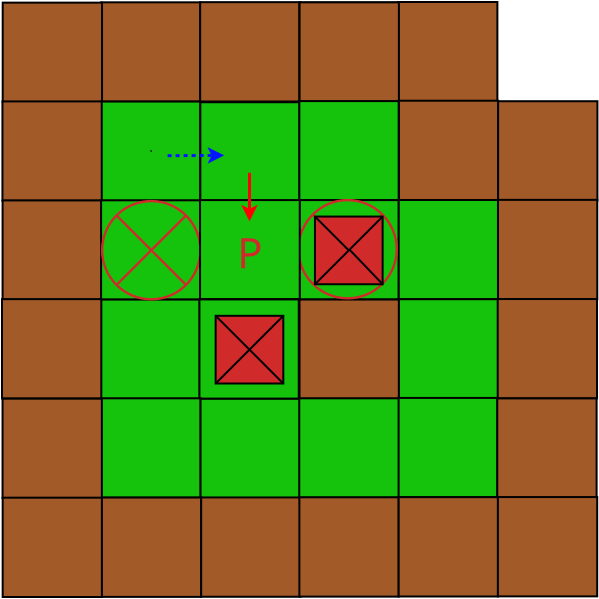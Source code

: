 <?xml version="1.0" encoding="UTF-8"?>
<dia:diagram xmlns:dia="http://www.lysator.liu.se/~alla/dia/">
  <dia:layer name="Background" visible="true" connectable="true" active="true">
    <dia:object type="Standard - Box" version="0" id="O0">
      <dia:attribute name="obj_pos">
        <dia:point val="15.1,10.05"/>
      </dia:attribute>
      <dia:attribute name="obj_bb">
        <dia:rectangle val="15.05,10;20.116,15.066"/>
      </dia:attribute>
      <dia:attribute name="elem_corner">
        <dia:point val="15.1,10.05"/>
      </dia:attribute>
      <dia:attribute name="elem_width">
        <dia:real val="4.966"/>
      </dia:attribute>
      <dia:attribute name="elem_height">
        <dia:real val="4.966"/>
      </dia:attribute>
      <dia:attribute name="inner_color">
        <dia:color val="#a15a28ff"/>
      </dia:attribute>
      <dia:attribute name="show_background">
        <dia:boolean val="true"/>
      </dia:attribute>
      <dia:attribute name="aspect">
        <dia:enum val="2"/>
      </dia:attribute>
    </dia:object>
    <dia:object type="Standard - Box" version="0" id="O1">
      <dia:attribute name="obj_pos">
        <dia:point val="20.05,10.042"/>
      </dia:attribute>
      <dia:attribute name="obj_bb">
        <dia:rectangle val="20.0,9.992;25.065,15.058"/>
      </dia:attribute>
      <dia:attribute name="elem_corner">
        <dia:point val="20.05,10.042"/>
      </dia:attribute>
      <dia:attribute name="elem_width">
        <dia:real val="4.966"/>
      </dia:attribute>
      <dia:attribute name="elem_height">
        <dia:real val="4.966"/>
      </dia:attribute>
      <dia:attribute name="inner_color">
        <dia:color val="#a15a28ff"/>
      </dia:attribute>
      <dia:attribute name="show_background">
        <dia:boolean val="true"/>
      </dia:attribute>
      <dia:attribute name="aspect">
        <dia:enum val="2"/>
      </dia:attribute>
    </dia:object>
    <dia:object type="Standard - Box" version="0" id="O2">
      <dia:attribute name="obj_pos">
        <dia:point val="10.177,10.066"/>
      </dia:attribute>
      <dia:attribute name="obj_bb">
        <dia:rectangle val="10.127,10.016;15.192,15.082"/>
      </dia:attribute>
      <dia:attribute name="elem_corner">
        <dia:point val="10.177,10.066"/>
      </dia:attribute>
      <dia:attribute name="elem_width">
        <dia:real val="4.966"/>
      </dia:attribute>
      <dia:attribute name="elem_height">
        <dia:real val="4.966"/>
      </dia:attribute>
      <dia:attribute name="inner_color">
        <dia:color val="#a15a28ff"/>
      </dia:attribute>
      <dia:attribute name="show_background">
        <dia:boolean val="true"/>
      </dia:attribute>
      <dia:attribute name="aspect">
        <dia:enum val="2"/>
      </dia:attribute>
    </dia:object>
    <dia:object type="Standard - Box" version="0" id="O3">
      <dia:attribute name="obj_pos">
        <dia:point val="15.09,15.011"/>
      </dia:attribute>
      <dia:attribute name="obj_bb">
        <dia:rectangle val="15.04,14.961;20.105,20.026"/>
      </dia:attribute>
      <dia:attribute name="elem_corner">
        <dia:point val="15.09,15.011"/>
      </dia:attribute>
      <dia:attribute name="elem_width">
        <dia:real val="4.966"/>
      </dia:attribute>
      <dia:attribute name="elem_height">
        <dia:real val="4.966"/>
      </dia:attribute>
      <dia:attribute name="inner_color">
        <dia:color val="#15c30dff"/>
      </dia:attribute>
      <dia:attribute name="show_background">
        <dia:boolean val="true"/>
      </dia:attribute>
      <dia:attribute name="aspect">
        <dia:enum val="2"/>
      </dia:attribute>
    </dia:object>
    <dia:object type="Standard - Box" version="0" id="O4">
      <dia:attribute name="obj_pos">
        <dia:point val="10.164,15.005"/>
      </dia:attribute>
      <dia:attribute name="obj_bb">
        <dia:rectangle val="10.114,14.954;15.18,20.02"/>
      </dia:attribute>
      <dia:attribute name="elem_corner">
        <dia:point val="10.164,15.005"/>
      </dia:attribute>
      <dia:attribute name="elem_width">
        <dia:real val="4.966"/>
      </dia:attribute>
      <dia:attribute name="elem_height">
        <dia:real val="4.966"/>
      </dia:attribute>
      <dia:attribute name="inner_color">
        <dia:color val="#a15a28ff"/>
      </dia:attribute>
      <dia:attribute name="show_background">
        <dia:boolean val="true"/>
      </dia:attribute>
      <dia:attribute name="aspect">
        <dia:enum val="2"/>
      </dia:attribute>
    </dia:object>
    <dia:object type="Standard - Box" version="0" id="O5">
      <dia:attribute name="obj_pos">
        <dia:point val="10.171,19.955"/>
      </dia:attribute>
      <dia:attribute name="obj_bb">
        <dia:rectangle val="10.12,19.905;15.186,24.971"/>
      </dia:attribute>
      <dia:attribute name="elem_corner">
        <dia:point val="10.171,19.955"/>
      </dia:attribute>
      <dia:attribute name="elem_width">
        <dia:real val="4.966"/>
      </dia:attribute>
      <dia:attribute name="elem_height">
        <dia:real val="4.966"/>
      </dia:attribute>
      <dia:attribute name="inner_color">
        <dia:color val="#a15a28ff"/>
      </dia:attribute>
      <dia:attribute name="show_background">
        <dia:boolean val="true"/>
      </dia:attribute>
      <dia:attribute name="aspect">
        <dia:enum val="2"/>
      </dia:attribute>
    </dia:object>
    <dia:object type="Standard - Box" version="0" id="O6">
      <dia:attribute name="obj_pos">
        <dia:point val="15.097,19.949"/>
      </dia:attribute>
      <dia:attribute name="obj_bb">
        <dia:rectangle val="15.047,19.899;20.112,24.964"/>
      </dia:attribute>
      <dia:attribute name="elem_corner">
        <dia:point val="15.097,19.949"/>
      </dia:attribute>
      <dia:attribute name="elem_width">
        <dia:real val="4.966"/>
      </dia:attribute>
      <dia:attribute name="elem_height">
        <dia:real val="4.966"/>
      </dia:attribute>
      <dia:attribute name="inner_color">
        <dia:color val="#15c30dff"/>
      </dia:attribute>
      <dia:attribute name="show_background">
        <dia:boolean val="true"/>
      </dia:attribute>
      <dia:attribute name="aspect">
        <dia:enum val="2"/>
      </dia:attribute>
    </dia:object>
    <dia:object type="Standard - Box" version="0" id="O7">
      <dia:attribute name="obj_pos">
        <dia:point val="20.059,15.046"/>
      </dia:attribute>
      <dia:attribute name="obj_bb">
        <dia:rectangle val="20.009,14.996;25.075,20.062"/>
      </dia:attribute>
      <dia:attribute name="elem_corner">
        <dia:point val="20.059,15.046"/>
      </dia:attribute>
      <dia:attribute name="elem_width">
        <dia:real val="4.966"/>
      </dia:attribute>
      <dia:attribute name="elem_height">
        <dia:real val="4.966"/>
      </dia:attribute>
      <dia:attribute name="inner_color">
        <dia:color val="#15c30dff"/>
      </dia:attribute>
      <dia:attribute name="show_background">
        <dia:boolean val="true"/>
      </dia:attribute>
      <dia:attribute name="aspect">
        <dia:enum val="2"/>
      </dia:attribute>
    </dia:object>
    <dia:object type="Standard - Box" version="0" id="O8">
      <dia:attribute name="obj_pos">
        <dia:point val="25.027,10.054"/>
      </dia:attribute>
      <dia:attribute name="obj_bb">
        <dia:rectangle val="24.977,10.004;30.043,15.07"/>
      </dia:attribute>
      <dia:attribute name="elem_corner">
        <dia:point val="25.027,10.054"/>
      </dia:attribute>
      <dia:attribute name="elem_width">
        <dia:real val="4.966"/>
      </dia:attribute>
      <dia:attribute name="elem_height">
        <dia:real val="4.966"/>
      </dia:attribute>
      <dia:attribute name="show_background">
        <dia:boolean val="true"/>
      </dia:attribute>
      <dia:attribute name="aspect">
        <dia:enum val="2"/>
      </dia:attribute>
    </dia:object>
    <dia:object type="Standard - Box" version="0" id="O9">
      <dia:attribute name="obj_pos">
        <dia:point val="25.031,14.985"/>
      </dia:attribute>
      <dia:attribute name="obj_bb">
        <dia:rectangle val="24.981,14.935;30.046,20.001"/>
      </dia:attribute>
      <dia:attribute name="elem_corner">
        <dia:point val="25.031,14.985"/>
      </dia:attribute>
      <dia:attribute name="elem_width">
        <dia:real val="4.966"/>
      </dia:attribute>
      <dia:attribute name="elem_height">
        <dia:real val="4.966"/>
      </dia:attribute>
      <dia:attribute name="show_background">
        <dia:boolean val="true"/>
      </dia:attribute>
      <dia:attribute name="aspect">
        <dia:enum val="2"/>
      </dia:attribute>
    </dia:object>
    <dia:object type="Standard - Box" version="0" id="O10">
      <dia:attribute name="obj_pos">
        <dia:point val="25.04,19.939"/>
      </dia:attribute>
      <dia:attribute name="obj_bb">
        <dia:rectangle val="24.99,19.889;30.055,24.955"/>
      </dia:attribute>
      <dia:attribute name="elem_corner">
        <dia:point val="25.04,19.939"/>
      </dia:attribute>
      <dia:attribute name="elem_width">
        <dia:real val="4.966"/>
      </dia:attribute>
      <dia:attribute name="elem_height">
        <dia:real val="4.966"/>
      </dia:attribute>
      <dia:attribute name="show_background">
        <dia:boolean val="true"/>
      </dia:attribute>
      <dia:attribute name="aspect">
        <dia:enum val="2"/>
      </dia:attribute>
    </dia:object>
    <dia:object type="Standard - Box" version="0" id="O11">
      <dia:attribute name="obj_pos">
        <dia:point val="29.945,10.034"/>
      </dia:attribute>
      <dia:attribute name="obj_bb">
        <dia:rectangle val="29.895,9.984;34.961,15.05"/>
      </dia:attribute>
      <dia:attribute name="elem_corner">
        <dia:point val="29.945,10.034"/>
      </dia:attribute>
      <dia:attribute name="elem_width">
        <dia:real val="4.966"/>
      </dia:attribute>
      <dia:attribute name="elem_height">
        <dia:real val="4.966"/>
      </dia:attribute>
      <dia:attribute name="inner_color">
        <dia:color val="#a15a28ff"/>
      </dia:attribute>
      <dia:attribute name="show_background">
        <dia:boolean val="true"/>
      </dia:attribute>
      <dia:attribute name="aspect">
        <dia:enum val="2"/>
      </dia:attribute>
    </dia:object>
    <dia:object type="Standard - Box" version="0" id="O12">
      <dia:attribute name="obj_pos">
        <dia:point val="25.021,10.051"/>
      </dia:attribute>
      <dia:attribute name="obj_bb">
        <dia:rectangle val="24.971,10.001;30.037,15.066"/>
      </dia:attribute>
      <dia:attribute name="elem_corner">
        <dia:point val="25.021,10.051"/>
      </dia:attribute>
      <dia:attribute name="elem_width">
        <dia:real val="4.966"/>
      </dia:attribute>
      <dia:attribute name="elem_height">
        <dia:real val="4.966"/>
      </dia:attribute>
      <dia:attribute name="inner_color">
        <dia:color val="#a15a28ff"/>
      </dia:attribute>
      <dia:attribute name="show_background">
        <dia:boolean val="true"/>
      </dia:attribute>
      <dia:attribute name="aspect">
        <dia:enum val="2"/>
      </dia:attribute>
    </dia:object>
    <dia:object type="Standard - Box" version="0" id="O13">
      <dia:attribute name="obj_pos">
        <dia:point val="29.984,14.97"/>
      </dia:attribute>
      <dia:attribute name="obj_bb">
        <dia:rectangle val="29.934,14.92;35.0,19.986"/>
      </dia:attribute>
      <dia:attribute name="elem_corner">
        <dia:point val="29.984,14.97"/>
      </dia:attribute>
      <dia:attribute name="elem_width">
        <dia:real val="4.966"/>
      </dia:attribute>
      <dia:attribute name="elem_height">
        <dia:real val="4.966"/>
      </dia:attribute>
      <dia:attribute name="inner_color">
        <dia:color val="#a15a28ff"/>
      </dia:attribute>
      <dia:attribute name="show_background">
        <dia:boolean val="true"/>
      </dia:attribute>
      <dia:attribute name="aspect">
        <dia:enum val="2"/>
      </dia:attribute>
    </dia:object>
    <dia:object type="Standard - Box" version="0" id="O14">
      <dia:attribute name="obj_pos">
        <dia:point val="34.947,14.995"/>
      </dia:attribute>
      <dia:attribute name="obj_bb">
        <dia:rectangle val="34.897,14.945;39.962,20.011"/>
      </dia:attribute>
      <dia:attribute name="elem_corner">
        <dia:point val="34.947,14.995"/>
      </dia:attribute>
      <dia:attribute name="elem_width">
        <dia:real val="4.966"/>
      </dia:attribute>
      <dia:attribute name="elem_height">
        <dia:real val="4.966"/>
      </dia:attribute>
      <dia:attribute name="inner_color">
        <dia:color val="#a15a28ff"/>
      </dia:attribute>
      <dia:attribute name="show_background">
        <dia:boolean val="true"/>
      </dia:attribute>
      <dia:attribute name="aspect">
        <dia:enum val="2"/>
      </dia:attribute>
    </dia:object>
    <dia:object type="Standard - Box" version="0" id="O15">
      <dia:attribute name="obj_pos">
        <dia:point val="25.009,14.989"/>
      </dia:attribute>
      <dia:attribute name="obj_bb">
        <dia:rectangle val="24.959,14.939;30.025,20.004"/>
      </dia:attribute>
      <dia:attribute name="elem_corner">
        <dia:point val="25.009,14.989"/>
      </dia:attribute>
      <dia:attribute name="elem_width">
        <dia:real val="4.966"/>
      </dia:attribute>
      <dia:attribute name="elem_height">
        <dia:real val="4.966"/>
      </dia:attribute>
      <dia:attribute name="inner_color">
        <dia:color val="#15c30dff"/>
      </dia:attribute>
      <dia:attribute name="show_background">
        <dia:boolean val="true"/>
      </dia:attribute>
      <dia:attribute name="aspect">
        <dia:enum val="2"/>
      </dia:attribute>
    </dia:object>
    <dia:object type="Standard - Box" version="0" id="O16">
      <dia:attribute name="obj_pos">
        <dia:point val="25.015,19.939"/>
      </dia:attribute>
      <dia:attribute name="obj_bb">
        <dia:rectangle val="24.965,19.889;30.031,24.955"/>
      </dia:attribute>
      <dia:attribute name="elem_corner">
        <dia:point val="25.015,19.939"/>
      </dia:attribute>
      <dia:attribute name="elem_width">
        <dia:real val="4.966"/>
      </dia:attribute>
      <dia:attribute name="elem_height">
        <dia:real val="4.966"/>
      </dia:attribute>
      <dia:attribute name="inner_color">
        <dia:color val="#15c30dff"/>
      </dia:attribute>
      <dia:attribute name="show_background">
        <dia:boolean val="true"/>
      </dia:attribute>
      <dia:attribute name="aspect">
        <dia:enum val="2"/>
      </dia:attribute>
    </dia:object>
    <dia:object type="Standard - Box" version="0" id="O17">
      <dia:attribute name="obj_pos">
        <dia:point val="29.978,19.933"/>
      </dia:attribute>
      <dia:attribute name="obj_bb">
        <dia:rectangle val="29.928,19.883;34.994,24.948"/>
      </dia:attribute>
      <dia:attribute name="elem_corner">
        <dia:point val="29.978,19.933"/>
      </dia:attribute>
      <dia:attribute name="elem_width">
        <dia:real val="4.966"/>
      </dia:attribute>
      <dia:attribute name="elem_height">
        <dia:real val="4.966"/>
      </dia:attribute>
      <dia:attribute name="inner_color">
        <dia:color val="#15c30dff"/>
      </dia:attribute>
      <dia:attribute name="show_background">
        <dia:boolean val="true"/>
      </dia:attribute>
      <dia:attribute name="aspect">
        <dia:enum val="2"/>
      </dia:attribute>
    </dia:object>
    <dia:object type="Standard - Box" version="0" id="O18">
      <dia:attribute name="obj_pos">
        <dia:point val="34.94,19.927"/>
      </dia:attribute>
      <dia:attribute name="obj_bb">
        <dia:rectangle val="34.89,19.877;39.956,24.942"/>
      </dia:attribute>
      <dia:attribute name="elem_corner">
        <dia:point val="34.94,19.927"/>
      </dia:attribute>
      <dia:attribute name="elem_width">
        <dia:real val="4.966"/>
      </dia:attribute>
      <dia:attribute name="elem_height">
        <dia:real val="4.966"/>
      </dia:attribute>
      <dia:attribute name="inner_color">
        <dia:color val="#a15a28ff"/>
      </dia:attribute>
      <dia:attribute name="show_background">
        <dia:boolean val="true"/>
      </dia:attribute>
      <dia:attribute name="aspect">
        <dia:enum val="2"/>
      </dia:attribute>
    </dia:object>
    <dia:object type="Standard - Box" version="0" id="O19">
      <dia:attribute name="obj_pos">
        <dia:point val="15.064,24.913"/>
      </dia:attribute>
      <dia:attribute name="obj_bb">
        <dia:rectangle val="15.014,24.863;20.079,29.929"/>
      </dia:attribute>
      <dia:attribute name="elem_corner">
        <dia:point val="15.064,24.913"/>
      </dia:attribute>
      <dia:attribute name="elem_width">
        <dia:real val="4.966"/>
      </dia:attribute>
      <dia:attribute name="elem_height">
        <dia:real val="4.966"/>
      </dia:attribute>
      <dia:attribute name="inner_color">
        <dia:color val="#15c30dff"/>
      </dia:attribute>
      <dia:attribute name="show_background">
        <dia:boolean val="true"/>
      </dia:attribute>
      <dia:attribute name="aspect">
        <dia:enum val="2"/>
      </dia:attribute>
    </dia:object>
    <dia:object type="Standard - Box" version="0" id="O20">
      <dia:attribute name="obj_pos">
        <dia:point val="20.013,24.905"/>
      </dia:attribute>
      <dia:attribute name="obj_bb">
        <dia:rectangle val="19.963,24.855;25.029,29.921"/>
      </dia:attribute>
      <dia:attribute name="elem_corner">
        <dia:point val="20.013,24.905"/>
      </dia:attribute>
      <dia:attribute name="elem_width">
        <dia:real val="4.966"/>
      </dia:attribute>
      <dia:attribute name="elem_height">
        <dia:real val="4.966"/>
      </dia:attribute>
      <dia:attribute name="inner_color">
        <dia:color val="#15c30dff"/>
      </dia:attribute>
      <dia:attribute name="show_background">
        <dia:boolean val="true"/>
      </dia:attribute>
      <dia:attribute name="aspect">
        <dia:enum val="2"/>
      </dia:attribute>
    </dia:object>
    <dia:object type="Standard - Box" version="0" id="O21">
      <dia:attribute name="obj_pos">
        <dia:point val="10.142,24.891"/>
      </dia:attribute>
      <dia:attribute name="obj_bb">
        <dia:rectangle val="10.092,24.841;15.158,29.907"/>
      </dia:attribute>
      <dia:attribute name="elem_corner">
        <dia:point val="10.142,24.891"/>
      </dia:attribute>
      <dia:attribute name="elem_width">
        <dia:real val="4.966"/>
      </dia:attribute>
      <dia:attribute name="elem_height">
        <dia:real val="4.966"/>
      </dia:attribute>
      <dia:attribute name="inner_color">
        <dia:color val="#a15a28ff"/>
      </dia:attribute>
      <dia:attribute name="show_background">
        <dia:boolean val="true"/>
      </dia:attribute>
      <dia:attribute name="aspect">
        <dia:enum val="2"/>
      </dia:attribute>
    </dia:object>
    <dia:object type="Standard - Box" version="0" id="O22">
      <dia:attribute name="obj_pos">
        <dia:point val="15.107,29.849"/>
      </dia:attribute>
      <dia:attribute name="obj_bb">
        <dia:rectangle val="15.057,29.799;20.123,34.865"/>
      </dia:attribute>
      <dia:attribute name="elem_corner">
        <dia:point val="15.107,29.849"/>
      </dia:attribute>
      <dia:attribute name="elem_width">
        <dia:real val="4.966"/>
      </dia:attribute>
      <dia:attribute name="elem_height">
        <dia:real val="4.966"/>
      </dia:attribute>
      <dia:attribute name="inner_color">
        <dia:color val="#15c30dff"/>
      </dia:attribute>
      <dia:attribute name="show_background">
        <dia:boolean val="true"/>
      </dia:attribute>
      <dia:attribute name="aspect">
        <dia:enum val="2"/>
      </dia:attribute>
    </dia:object>
    <dia:object type="Standard - Box" version="0" id="O23">
      <dia:attribute name="obj_pos">
        <dia:point val="20.07,29.874"/>
      </dia:attribute>
      <dia:attribute name="obj_bb">
        <dia:rectangle val="20.02,29.824;25.085,34.889"/>
      </dia:attribute>
      <dia:attribute name="elem_corner">
        <dia:point val="20.07,29.874"/>
      </dia:attribute>
      <dia:attribute name="elem_width">
        <dia:real val="4.966"/>
      </dia:attribute>
      <dia:attribute name="elem_height">
        <dia:real val="4.966"/>
      </dia:attribute>
      <dia:attribute name="inner_color">
        <dia:color val="#15c30dff"/>
      </dia:attribute>
      <dia:attribute name="show_background">
        <dia:boolean val="true"/>
      </dia:attribute>
      <dia:attribute name="aspect">
        <dia:enum val="2"/>
      </dia:attribute>
    </dia:object>
    <dia:object type="Standard - Box" version="0" id="O24">
      <dia:attribute name="obj_pos">
        <dia:point val="10.169,29.868"/>
      </dia:attribute>
      <dia:attribute name="obj_bb">
        <dia:rectangle val="10.119,29.818;15.184,34.883"/>
      </dia:attribute>
      <dia:attribute name="elem_corner">
        <dia:point val="10.169,29.868"/>
      </dia:attribute>
      <dia:attribute name="elem_width">
        <dia:real val="4.966"/>
      </dia:attribute>
      <dia:attribute name="elem_height">
        <dia:real val="4.966"/>
      </dia:attribute>
      <dia:attribute name="inner_color">
        <dia:color val="#a15a28ff"/>
      </dia:attribute>
      <dia:attribute name="show_background">
        <dia:boolean val="true"/>
      </dia:attribute>
      <dia:attribute name="aspect">
        <dia:enum val="2"/>
      </dia:attribute>
    </dia:object>
    <dia:object type="Standard - Box" version="0" id="O25">
      <dia:attribute name="obj_pos">
        <dia:point val="10.175,34.818"/>
      </dia:attribute>
      <dia:attribute name="obj_bb">
        <dia:rectangle val="10.125,34.768;15.191,39.834"/>
      </dia:attribute>
      <dia:attribute name="elem_corner">
        <dia:point val="10.175,34.818"/>
      </dia:attribute>
      <dia:attribute name="elem_width">
        <dia:real val="4.966"/>
      </dia:attribute>
      <dia:attribute name="elem_height">
        <dia:real val="4.966"/>
      </dia:attribute>
      <dia:attribute name="inner_color">
        <dia:color val="#a15a28ff"/>
      </dia:attribute>
      <dia:attribute name="show_background">
        <dia:boolean val="true"/>
      </dia:attribute>
      <dia:attribute name="aspect">
        <dia:enum val="2"/>
      </dia:attribute>
    </dia:object>
    <dia:object type="Standard - Box" version="0" id="O26">
      <dia:attribute name="obj_pos">
        <dia:point val="15.137,34.812"/>
      </dia:attribute>
      <dia:attribute name="obj_bb">
        <dia:rectangle val="15.087,34.762;20.153,39.828"/>
      </dia:attribute>
      <dia:attribute name="elem_corner">
        <dia:point val="15.137,34.812"/>
      </dia:attribute>
      <dia:attribute name="elem_width">
        <dia:real val="4.966"/>
      </dia:attribute>
      <dia:attribute name="elem_height">
        <dia:real val="4.966"/>
      </dia:attribute>
      <dia:attribute name="inner_color">
        <dia:color val="#a15a28ff"/>
      </dia:attribute>
      <dia:attribute name="show_background">
        <dia:boolean val="true"/>
      </dia:attribute>
      <dia:attribute name="aspect">
        <dia:enum val="2"/>
      </dia:attribute>
    </dia:object>
    <dia:object type="Standard - Box" version="0" id="O27">
      <dia:attribute name="obj_pos">
        <dia:point val="20.1,34.806"/>
      </dia:attribute>
      <dia:attribute name="obj_bb">
        <dia:rectangle val="20.05,34.756;25.116,39.821"/>
      </dia:attribute>
      <dia:attribute name="elem_corner">
        <dia:point val="20.1,34.806"/>
      </dia:attribute>
      <dia:attribute name="elem_width">
        <dia:real val="4.966"/>
      </dia:attribute>
      <dia:attribute name="elem_height">
        <dia:real val="4.966"/>
      </dia:attribute>
      <dia:attribute name="inner_color">
        <dia:color val="#a15a28ff"/>
      </dia:attribute>
      <dia:attribute name="show_background">
        <dia:boolean val="true"/>
      </dia:attribute>
      <dia:attribute name="aspect">
        <dia:enum val="2"/>
      </dia:attribute>
    </dia:object>
    <dia:object type="Standard - Box" version="0" id="O28">
      <dia:attribute name="obj_pos">
        <dia:point val="29.977,24.894"/>
      </dia:attribute>
      <dia:attribute name="obj_bb">
        <dia:rectangle val="29.927,24.844;34.993,29.91"/>
      </dia:attribute>
      <dia:attribute name="elem_corner">
        <dia:point val="29.977,24.894"/>
      </dia:attribute>
      <dia:attribute name="elem_width">
        <dia:real val="4.966"/>
      </dia:attribute>
      <dia:attribute name="elem_height">
        <dia:real val="4.966"/>
      </dia:attribute>
      <dia:attribute name="inner_color">
        <dia:color val="#15c30dff"/>
      </dia:attribute>
      <dia:attribute name="show_background">
        <dia:boolean val="true"/>
      </dia:attribute>
      <dia:attribute name="aspect">
        <dia:enum val="2"/>
      </dia:attribute>
    </dia:object>
    <dia:object type="Standard - Box" version="0" id="O29">
      <dia:attribute name="obj_pos">
        <dia:point val="34.927,24.886"/>
      </dia:attribute>
      <dia:attribute name="obj_bb">
        <dia:rectangle val="34.877,24.836;39.943,29.902"/>
      </dia:attribute>
      <dia:attribute name="elem_corner">
        <dia:point val="34.927,24.886"/>
      </dia:attribute>
      <dia:attribute name="elem_width">
        <dia:real val="4.966"/>
      </dia:attribute>
      <dia:attribute name="elem_height">
        <dia:real val="4.966"/>
      </dia:attribute>
      <dia:attribute name="inner_color">
        <dia:color val="#a15a28ff"/>
      </dia:attribute>
      <dia:attribute name="show_background">
        <dia:boolean val="true"/>
      </dia:attribute>
      <dia:attribute name="aspect">
        <dia:enum val="2"/>
      </dia:attribute>
    </dia:object>
    <dia:object type="Standard - Box" version="0" id="O30">
      <dia:attribute name="obj_pos">
        <dia:point val="25.017,24.911"/>
      </dia:attribute>
      <dia:attribute name="obj_bb">
        <dia:rectangle val="24.967,24.861;30.033,29.926"/>
      </dia:attribute>
      <dia:attribute name="elem_corner">
        <dia:point val="25.017,24.911"/>
      </dia:attribute>
      <dia:attribute name="elem_width">
        <dia:real val="4.966"/>
      </dia:attribute>
      <dia:attribute name="elem_height">
        <dia:real val="4.966"/>
      </dia:attribute>
      <dia:attribute name="inner_color">
        <dia:color val="#a15a28ff"/>
      </dia:attribute>
      <dia:attribute name="show_background">
        <dia:boolean val="true"/>
      </dia:attribute>
      <dia:attribute name="aspect">
        <dia:enum val="2"/>
      </dia:attribute>
    </dia:object>
    <dia:object type="Standard - Box" version="0" id="O31">
      <dia:attribute name="obj_pos">
        <dia:point val="29.944,29.83"/>
      </dia:attribute>
      <dia:attribute name="obj_bb">
        <dia:rectangle val="29.893,29.78;34.959,34.846"/>
      </dia:attribute>
      <dia:attribute name="elem_corner">
        <dia:point val="29.944,29.83"/>
      </dia:attribute>
      <dia:attribute name="elem_width">
        <dia:real val="4.966"/>
      </dia:attribute>
      <dia:attribute name="elem_height">
        <dia:real val="4.966"/>
      </dia:attribute>
      <dia:attribute name="inner_color">
        <dia:color val="#15c30dff"/>
      </dia:attribute>
      <dia:attribute name="show_background">
        <dia:boolean val="true"/>
      </dia:attribute>
      <dia:attribute name="aspect">
        <dia:enum val="2"/>
      </dia:attribute>
    </dia:object>
    <dia:object type="Standard - Box" version="0" id="O32">
      <dia:attribute name="obj_pos">
        <dia:point val="34.906,29.855"/>
      </dia:attribute>
      <dia:attribute name="obj_bb">
        <dia:rectangle val="34.856,29.805;39.922,34.87"/>
      </dia:attribute>
      <dia:attribute name="elem_corner">
        <dia:point val="34.906,29.855"/>
      </dia:attribute>
      <dia:attribute name="elem_width">
        <dia:real val="4.966"/>
      </dia:attribute>
      <dia:attribute name="elem_height">
        <dia:real val="4.966"/>
      </dia:attribute>
      <dia:attribute name="inner_color">
        <dia:color val="#a15a28ff"/>
      </dia:attribute>
      <dia:attribute name="show_background">
        <dia:boolean val="true"/>
      </dia:attribute>
      <dia:attribute name="aspect">
        <dia:enum val="2"/>
      </dia:attribute>
    </dia:object>
    <dia:object type="Standard - Box" version="0" id="O33">
      <dia:attribute name="obj_pos">
        <dia:point val="25.005,29.849"/>
      </dia:attribute>
      <dia:attribute name="obj_bb">
        <dia:rectangle val="24.955,29.799;30.021,34.864"/>
      </dia:attribute>
      <dia:attribute name="elem_corner">
        <dia:point val="25.005,29.849"/>
      </dia:attribute>
      <dia:attribute name="elem_width">
        <dia:real val="4.966"/>
      </dia:attribute>
      <dia:attribute name="elem_height">
        <dia:real val="4.966"/>
      </dia:attribute>
      <dia:attribute name="inner_color">
        <dia:color val="#15c30dff"/>
      </dia:attribute>
      <dia:attribute name="show_background">
        <dia:boolean val="true"/>
      </dia:attribute>
      <dia:attribute name="aspect">
        <dia:enum val="2"/>
      </dia:attribute>
    </dia:object>
    <dia:object type="Standard - Box" version="0" id="O34">
      <dia:attribute name="obj_pos">
        <dia:point val="25.011,34.799"/>
      </dia:attribute>
      <dia:attribute name="obj_bb">
        <dia:rectangle val="24.961,34.749;30.027,39.815"/>
      </dia:attribute>
      <dia:attribute name="elem_corner">
        <dia:point val="25.011,34.799"/>
      </dia:attribute>
      <dia:attribute name="elem_width">
        <dia:real val="4.966"/>
      </dia:attribute>
      <dia:attribute name="elem_height">
        <dia:real val="4.966"/>
      </dia:attribute>
      <dia:attribute name="inner_color">
        <dia:color val="#a15a28ff"/>
      </dia:attribute>
      <dia:attribute name="show_background">
        <dia:boolean val="true"/>
      </dia:attribute>
      <dia:attribute name="aspect">
        <dia:enum val="2"/>
      </dia:attribute>
    </dia:object>
    <dia:object type="Standard - Box" version="0" id="O35">
      <dia:attribute name="obj_pos">
        <dia:point val="29.974,34.793"/>
      </dia:attribute>
      <dia:attribute name="obj_bb">
        <dia:rectangle val="29.924,34.743;34.989,39.809"/>
      </dia:attribute>
      <dia:attribute name="elem_corner">
        <dia:point val="29.974,34.793"/>
      </dia:attribute>
      <dia:attribute name="elem_width">
        <dia:real val="4.966"/>
      </dia:attribute>
      <dia:attribute name="elem_height">
        <dia:real val="4.966"/>
      </dia:attribute>
      <dia:attribute name="inner_color">
        <dia:color val="#a15a28ff"/>
      </dia:attribute>
      <dia:attribute name="show_background">
        <dia:boolean val="true"/>
      </dia:attribute>
      <dia:attribute name="aspect">
        <dia:enum val="2"/>
      </dia:attribute>
    </dia:object>
    <dia:object type="Standard - Box" version="0" id="O36">
      <dia:attribute name="obj_pos">
        <dia:point val="34.936,34.787"/>
      </dia:attribute>
      <dia:attribute name="obj_bb">
        <dia:rectangle val="34.886,34.737;39.952,39.803"/>
      </dia:attribute>
      <dia:attribute name="elem_corner">
        <dia:point val="34.936,34.787"/>
      </dia:attribute>
      <dia:attribute name="elem_width">
        <dia:real val="4.966"/>
      </dia:attribute>
      <dia:attribute name="elem_height">
        <dia:real val="4.966"/>
      </dia:attribute>
      <dia:attribute name="inner_color">
        <dia:color val="#a15a28ff"/>
      </dia:attribute>
      <dia:attribute name="show_background">
        <dia:boolean val="true"/>
      </dia:attribute>
      <dia:attribute name="aspect">
        <dia:enum val="2"/>
      </dia:attribute>
    </dia:object>
    <dia:object type="Flowchart - Summing Junction" version="1" id="O37">
      <dia:attribute name="obj_pos">
        <dia:point val="15.148,19.988"/>
      </dia:attribute>
      <dia:attribute name="obj_bb">
        <dia:rectangle val="15.028,19.868;20.18,25.02"/>
      </dia:attribute>
      <dia:attribute name="meta">
        <dia:composite type="dict"/>
      </dia:attribute>
      <dia:attribute name="elem_corner">
        <dia:point val="15.148,19.988"/>
      </dia:attribute>
      <dia:attribute name="elem_width">
        <dia:real val="4.912"/>
      </dia:attribute>
      <dia:attribute name="elem_height">
        <dia:real val="4.912"/>
      </dia:attribute>
      <dia:attribute name="line_width">
        <dia:real val="0.12"/>
      </dia:attribute>
      <dia:attribute name="line_colour">
        <dia:color val="#d02a2aff"/>
      </dia:attribute>
      <dia:attribute name="fill_colour">
        <dia:color val="#15c30dff"/>
      </dia:attribute>
      <dia:attribute name="show_background">
        <dia:boolean val="true"/>
      </dia:attribute>
      <dia:attribute name="line_style">
        <dia:enum val="0"/>
        <dia:real val="1"/>
      </dia:attribute>
      <dia:attribute name="flip_horizontal">
        <dia:boolean val="false"/>
      </dia:attribute>
      <dia:attribute name="flip_vertical">
        <dia:boolean val="false"/>
      </dia:attribute>
      <dia:attribute name="subscale">
        <dia:real val="1"/>
      </dia:attribute>
    </dia:object>
    <dia:object type="Flowchart - Summing Junction" version="1" id="O38">
      <dia:attribute name="obj_pos">
        <dia:point val="24.966,19.939"/>
      </dia:attribute>
      <dia:attribute name="obj_bb">
        <dia:rectangle val="24.846,19.819;29.998,24.97"/>
      </dia:attribute>
      <dia:attribute name="meta">
        <dia:composite type="dict"/>
      </dia:attribute>
      <dia:attribute name="elem_corner">
        <dia:point val="24.966,19.939"/>
      </dia:attribute>
      <dia:attribute name="elem_width">
        <dia:real val="4.912"/>
      </dia:attribute>
      <dia:attribute name="elem_height">
        <dia:real val="4.912"/>
      </dia:attribute>
      <dia:attribute name="line_width">
        <dia:real val="0.12"/>
      </dia:attribute>
      <dia:attribute name="line_colour">
        <dia:color val="#d02a2aff"/>
      </dia:attribute>
      <dia:attribute name="fill_colour">
        <dia:color val="#15c30dff"/>
      </dia:attribute>
      <dia:attribute name="show_background">
        <dia:boolean val="true"/>
      </dia:attribute>
      <dia:attribute name="line_style">
        <dia:enum val="0"/>
        <dia:real val="1"/>
      </dia:attribute>
      <dia:attribute name="flip_horizontal">
        <dia:boolean val="false"/>
      </dia:attribute>
      <dia:attribute name="flip_vertical">
        <dia:boolean val="false"/>
      </dia:attribute>
      <dia:attribute name="subscale">
        <dia:real val="1"/>
      </dia:attribute>
    </dia:object>
    <dia:object type="Standard - Box" version="0" id="O39">
      <dia:attribute name="obj_pos">
        <dia:point val="20.824,25.725"/>
      </dia:attribute>
      <dia:attribute name="obj_bb">
        <dia:rectangle val="20.774,25.675;24.257,29.159"/>
      </dia:attribute>
      <dia:attribute name="elem_corner">
        <dia:point val="20.824,25.725"/>
      </dia:attribute>
      <dia:attribute name="elem_width">
        <dia:real val="3.384"/>
      </dia:attribute>
      <dia:attribute name="elem_height">
        <dia:real val="3.384"/>
      </dia:attribute>
      <dia:attribute name="inner_color">
        <dia:color val="#d02a2aff"/>
      </dia:attribute>
      <dia:attribute name="show_background">
        <dia:boolean val="true"/>
      </dia:attribute>
      <dia:attribute name="aspect">
        <dia:enum val="2"/>
      </dia:attribute>
    </dia:object>
    <dia:object type="Standard - Line" version="0" id="O40">
      <dia:attribute name="obj_pos">
        <dia:point val="22.515,27.417"/>
      </dia:attribute>
      <dia:attribute name="obj_bb">
        <dia:rectangle val="22.515,27.417;22.515,27.417"/>
      </dia:attribute>
      <dia:attribute name="conn_endpoints">
        <dia:point val="22.515,27.417"/>
        <dia:point val="22.515,27.417"/>
      </dia:attribute>
      <dia:attribute name="numcp">
        <dia:int val="1"/>
      </dia:attribute>
      <dia:connections>
        <dia:connection handle="0" to="O39" connection="8"/>
        <dia:connection handle="1" to="O39" connection="8"/>
      </dia:connections>
    </dia:object>
    <dia:object type="Standard - Line" version="0" id="O41">
      <dia:attribute name="obj_pos">
        <dia:point val="24.207,25.725"/>
      </dia:attribute>
      <dia:attribute name="obj_bb">
        <dia:rectangle val="22.445,25.655;24.278,27.488"/>
      </dia:attribute>
      <dia:attribute name="conn_endpoints">
        <dia:point val="24.207,25.725"/>
        <dia:point val="22.515,27.417"/>
      </dia:attribute>
      <dia:attribute name="numcp">
        <dia:int val="1"/>
      </dia:attribute>
      <dia:connections>
        <dia:connection handle="0" to="O39" connection="2"/>
        <dia:connection handle="1" to="O39" connection="8"/>
      </dia:connections>
    </dia:object>
    <dia:object type="Standard - Line" version="0" id="O42">
      <dia:attribute name="obj_pos">
        <dia:point val="20.824,29.109"/>
      </dia:attribute>
      <dia:attribute name="obj_bb">
        <dia:rectangle val="20.753,27.346;22.586,29.18"/>
      </dia:attribute>
      <dia:attribute name="conn_endpoints">
        <dia:point val="20.824,29.109"/>
        <dia:point val="22.515,27.417"/>
      </dia:attribute>
      <dia:attribute name="numcp">
        <dia:int val="1"/>
      </dia:attribute>
      <dia:connections>
        <dia:connection handle="0" to="O39" connection="5"/>
        <dia:connection handle="1" to="O39" connection="8"/>
      </dia:connections>
    </dia:object>
    <dia:object type="Standard - Line" version="0" id="O43">
      <dia:attribute name="obj_pos">
        <dia:point val="22.515,27.417"/>
      </dia:attribute>
      <dia:attribute name="obj_bb">
        <dia:rectangle val="20.753,25.655;22.586,27.488"/>
      </dia:attribute>
      <dia:attribute name="conn_endpoints">
        <dia:point val="22.515,27.417"/>
        <dia:point val="20.824,25.725"/>
      </dia:attribute>
      <dia:attribute name="numcp">
        <dia:int val="1"/>
      </dia:attribute>
      <dia:connections>
        <dia:connection handle="0" to="O39" connection="8"/>
        <dia:connection handle="1" to="O39" connection="0"/>
      </dia:connections>
    </dia:object>
    <dia:object type="Standard - Line" version="0" id="O44">
      <dia:attribute name="obj_pos">
        <dia:point val="22.515,27.417"/>
      </dia:attribute>
      <dia:attribute name="obj_bb">
        <dia:rectangle val="22.445,27.346;24.278,29.18"/>
      </dia:attribute>
      <dia:attribute name="conn_endpoints">
        <dia:point val="22.515,27.417"/>
        <dia:point val="24.207,29.109"/>
      </dia:attribute>
      <dia:attribute name="numcp">
        <dia:int val="1"/>
      </dia:attribute>
      <dia:connections>
        <dia:connection handle="0" to="O39" connection="8"/>
        <dia:connection handle="1" to="O39" connection="7"/>
      </dia:connections>
    </dia:object>
    <dia:object type="Standard - Box" version="0" id="O45">
      <dia:attribute name="obj_pos">
        <dia:point val="25.789,20.762"/>
      </dia:attribute>
      <dia:attribute name="obj_bb">
        <dia:rectangle val="25.739,20.712;29.223,24.195"/>
      </dia:attribute>
      <dia:attribute name="elem_corner">
        <dia:point val="25.789,20.762"/>
      </dia:attribute>
      <dia:attribute name="elem_width">
        <dia:real val="3.384"/>
      </dia:attribute>
      <dia:attribute name="elem_height">
        <dia:real val="3.384"/>
      </dia:attribute>
      <dia:attribute name="inner_color">
        <dia:color val="#d02a2aff"/>
      </dia:attribute>
      <dia:attribute name="show_background">
        <dia:boolean val="true"/>
      </dia:attribute>
      <dia:attribute name="aspect">
        <dia:enum val="2"/>
      </dia:attribute>
    </dia:object>
    <dia:object type="Standard - Line" version="0" id="O46">
      <dia:attribute name="obj_pos">
        <dia:point val="25.789,20.762"/>
      </dia:attribute>
      <dia:attribute name="obj_bb">
        <dia:rectangle val="25.718,20.691;27.552,22.524"/>
      </dia:attribute>
      <dia:attribute name="conn_endpoints">
        <dia:point val="25.789,20.762"/>
        <dia:point val="27.481,22.454"/>
      </dia:attribute>
      <dia:attribute name="numcp">
        <dia:int val="1"/>
      </dia:attribute>
      <dia:connections>
        <dia:connection handle="0" to="O45" connection="0"/>
        <dia:connection handle="1" to="O45" connection="8"/>
      </dia:connections>
    </dia:object>
    <dia:object type="Standard - Line" version="0" id="O47">
      <dia:attribute name="obj_pos">
        <dia:point val="25.789,24.145"/>
      </dia:attribute>
      <dia:attribute name="obj_bb">
        <dia:rectangle val="25.718,22.383;27.552,24.216"/>
      </dia:attribute>
      <dia:attribute name="conn_endpoints">
        <dia:point val="25.789,24.145"/>
        <dia:point val="27.481,22.454"/>
      </dia:attribute>
      <dia:attribute name="numcp">
        <dia:int val="1"/>
      </dia:attribute>
      <dia:connections>
        <dia:connection handle="0" to="O45" connection="5"/>
        <dia:connection handle="1" to="O45" connection="8"/>
      </dia:connections>
    </dia:object>
    <dia:object type="Standard - Line" version="0" id="O48">
      <dia:attribute name="obj_pos">
        <dia:point val="27.481,22.454"/>
      </dia:attribute>
      <dia:attribute name="obj_bb">
        <dia:rectangle val="27.41,20.691;29.243,22.524"/>
      </dia:attribute>
      <dia:attribute name="conn_endpoints">
        <dia:point val="27.481,22.454"/>
        <dia:point val="29.173,20.762"/>
      </dia:attribute>
      <dia:attribute name="numcp">
        <dia:int val="1"/>
      </dia:attribute>
      <dia:connections>
        <dia:connection handle="0" to="O45" connection="8"/>
        <dia:connection handle="1" to="O45" connection="2"/>
      </dia:connections>
    </dia:object>
    <dia:object type="Standard - Line" version="0" id="O49">
      <dia:attribute name="obj_pos">
        <dia:point val="27.523,22.422"/>
      </dia:attribute>
      <dia:attribute name="obj_bb">
        <dia:rectangle val="27.452,22.351;29.243,24.216"/>
      </dia:attribute>
      <dia:attribute name="conn_endpoints">
        <dia:point val="27.523,22.422"/>
        <dia:point val="29.173,24.145"/>
      </dia:attribute>
      <dia:attribute name="numcp">
        <dia:int val="1"/>
      </dia:attribute>
      <dia:connections>
        <dia:connection handle="0" to="O10" connection="8"/>
        <dia:connection handle="1" to="O45" connection="7"/>
      </dia:connections>
    </dia:object>
    <dia:object type="Standard - Line" version="0" id="O50">
      <dia:attribute name="obj_pos">
        <dia:point val="17.622,17.469"/>
      </dia:attribute>
      <dia:attribute name="obj_bb">
        <dia:rectangle val="17.506,17.402;17.689,17.56"/>
      </dia:attribute>
      <dia:attribute name="conn_endpoints">
        <dia:point val="17.622,17.469"/>
        <dia:point val="17.572,17.493"/>
      </dia:attribute>
      <dia:attribute name="numcp">
        <dia:int val="1"/>
      </dia:attribute>
      <dia:connections>
        <dia:connection handle="1" to="O3" connection="8"/>
      </dia:connections>
    </dia:object>
    <dia:object type="Flowchart - Box" version="0" id="O51">
      <dia:attribute name="obj_pos">
        <dia:point val="20.044,19.938"/>
      </dia:attribute>
      <dia:attribute name="obj_bb">
        <dia:rectangle val="19.994,19.888;25.079,24.936"/>
      </dia:attribute>
      <dia:attribute name="elem_corner">
        <dia:point val="20.044,19.938"/>
      </dia:attribute>
      <dia:attribute name="elem_width">
        <dia:real val="4.985"/>
      </dia:attribute>
      <dia:attribute name="elem_height">
        <dia:real val="4.948"/>
      </dia:attribute>
      <dia:attribute name="inner_color">
        <dia:color val="#15c30dff"/>
      </dia:attribute>
      <dia:attribute name="show_background">
        <dia:boolean val="true"/>
      </dia:attribute>
      <dia:attribute name="padding">
        <dia:real val="0.5"/>
      </dia:attribute>
      <dia:attribute name="text">
        <dia:composite type="text">
          <dia:attribute name="string">
            <dia:string>#P#</dia:string>
          </dia:attribute>
          <dia:attribute name="font">
            <dia:font family="sans" style="0" name="Helvetica"/>
          </dia:attribute>
          <dia:attribute name="height">
            <dia:real val="2.611"/>
          </dia:attribute>
          <dia:attribute name="pos">
            <dia:point val="22.537,23.046"/>
          </dia:attribute>
          <dia:attribute name="color">
            <dia:color val="#d02a2aff"/>
          </dia:attribute>
          <dia:attribute name="alignment">
            <dia:enum val="1"/>
          </dia:attribute>
        </dia:composite>
      </dia:attribute>
    </dia:object>
    <dia:object type="Standard - Line" version="0" id="O52">
      <dia:attribute name="obj_pos">
        <dia:point val="22.516,18.574"/>
      </dia:attribute>
      <dia:attribute name="obj_bb">
        <dia:rectangle val="22.099,18.499;22.934,21.078"/>
      </dia:attribute>
      <dia:attribute name="conn_endpoints">
        <dia:point val="22.516,18.574"/>
        <dia:point val="22.516,21.003"/>
      </dia:attribute>
      <dia:attribute name="numcp">
        <dia:int val="1"/>
      </dia:attribute>
      <dia:attribute name="line_color">
        <dia:color val="#ff0000ff"/>
      </dia:attribute>
      <dia:attribute name="line_width">
        <dia:real val="0.15"/>
      </dia:attribute>
      <dia:attribute name="end_arrow">
        <dia:enum val="22"/>
      </dia:attribute>
      <dia:attribute name="end_arrow_length">
        <dia:real val="0.5"/>
      </dia:attribute>
      <dia:attribute name="end_arrow_width">
        <dia:real val="0.5"/>
      </dia:attribute>
    </dia:object>
    <dia:object type="Standard - Line" version="0" id="O53">
      <dia:attribute name="obj_pos">
        <dia:point val="18.423,17.72"/>
      </dia:attribute>
      <dia:attribute name="obj_bb">
        <dia:rectangle val="18.347,17.288;21.326,18.124"/>
      </dia:attribute>
      <dia:attribute name="conn_endpoints">
        <dia:point val="18.423,17.72"/>
        <dia:point val="21.25,17.7"/>
      </dia:attribute>
      <dia:attribute name="numcp">
        <dia:int val="1"/>
      </dia:attribute>
      <dia:attribute name="line_color">
        <dia:color val="#0015ffff"/>
      </dia:attribute>
      <dia:attribute name="line_width">
        <dia:real val="0.15"/>
      </dia:attribute>
      <dia:attribute name="line_style">
        <dia:enum val="1"/>
      </dia:attribute>
      <dia:attribute name="end_arrow">
        <dia:enum val="22"/>
      </dia:attribute>
      <dia:attribute name="end_arrow_length">
        <dia:real val="0.5"/>
      </dia:attribute>
      <dia:attribute name="end_arrow_width">
        <dia:real val="0.5"/>
      </dia:attribute>
      <dia:attribute name="dashlength">
        <dia:real val="0.2"/>
      </dia:attribute>
    </dia:object>
  </dia:layer>
</dia:diagram>
